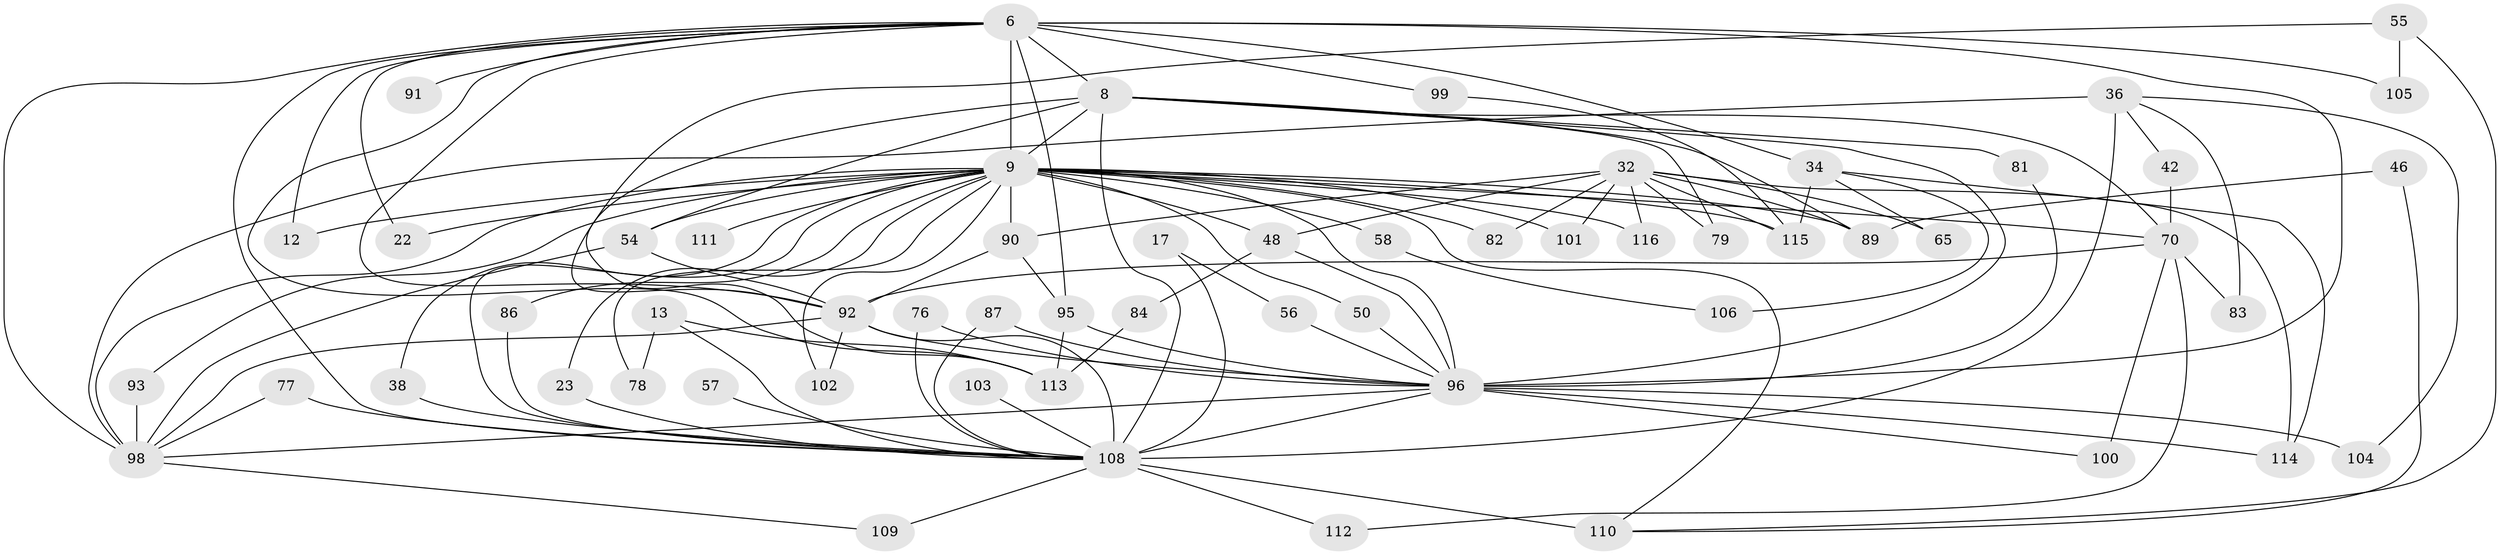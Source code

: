 // original degree distribution, {19: 0.008620689655172414, 28: 0.008620689655172414, 21: 0.017241379310344827, 13: 0.017241379310344827, 18: 0.008620689655172414, 26: 0.017241379310344827, 14: 0.008620689655172414, 8: 0.008620689655172414, 2: 0.5, 4: 0.09482758620689655, 3: 0.1896551724137931, 5: 0.07758620689655173, 6: 0.02586206896551724, 11: 0.008620689655172414, 7: 0.008620689655172414}
// Generated by graph-tools (version 1.1) at 2025/44/03/09/25 04:44:47]
// undirected, 58 vertices, 120 edges
graph export_dot {
graph [start="1"]
  node [color=gray90,style=filled];
  6 [super="+3"];
  8 [super="+5"];
  9 [super="+2"];
  12;
  13;
  17;
  22 [super="+14"];
  23;
  32;
  34;
  36 [super="+35"];
  38 [super="+19"];
  42;
  46;
  48 [super="+25"];
  50;
  54 [super="+31+53"];
  55 [super="+51"];
  56;
  57;
  58;
  65;
  70 [super="+11+20"];
  76;
  77;
  78;
  79;
  81;
  82;
  83;
  84;
  86;
  87;
  89 [super="+27+44"];
  90 [super="+66"];
  91;
  92 [super="+28+62+63"];
  93 [super="+64"];
  95 [super="+37+85"];
  96 [super="+72+94"];
  98 [super="+29+74+80+88"];
  99;
  100;
  101;
  102;
  103;
  104;
  105 [super="+15"];
  106;
  108 [super="+67+75+107+97+16+71+7"];
  109;
  110 [super="+69"];
  111;
  112;
  113 [super="+68"];
  114 [super="+49"];
  115 [super="+45+41"];
  116;
  6 -- 8 [weight=4];
  6 -- 9 [weight=4];
  6 -- 34 [weight=2];
  6 -- 91 [weight=2];
  6 -- 105 [weight=3];
  6 -- 12;
  6 -- 22 [weight=2];
  6 -- 99;
  6 -- 95 [weight=2];
  6 -- 92 [weight=2];
  6 -- 113;
  6 -- 96 [weight=5];
  6 -- 108 [weight=5];
  6 -- 98 [weight=2];
  8 -- 9 [weight=4];
  8 -- 81;
  8 -- 79;
  8 -- 89;
  8 -- 70;
  8 -- 54;
  8 -- 108 [weight=6];
  8 -- 113;
  8 -- 96 [weight=4];
  9 -- 58 [weight=2];
  9 -- 70 [weight=3];
  9 -- 82;
  9 -- 86;
  9 -- 110 [weight=3];
  9 -- 111 [weight=2];
  9 -- 115 [weight=2];
  9 -- 116;
  9 -- 22;
  9 -- 38;
  9 -- 12;
  9 -- 78;
  9 -- 23;
  9 -- 89 [weight=3];
  9 -- 101;
  9 -- 102;
  9 -- 50;
  9 -- 48;
  9 -- 54;
  9 -- 98;
  9 -- 108 [weight=6];
  9 -- 96 [weight=6];
  9 -- 93 [weight=2];
  9 -- 90;
  13 -- 78;
  13 -- 113;
  13 -- 108 [weight=2];
  17 -- 56;
  17 -- 108 [weight=2];
  23 -- 108;
  32 -- 48 [weight=2];
  32 -- 65;
  32 -- 79;
  32 -- 82;
  32 -- 101;
  32 -- 116;
  32 -- 89;
  32 -- 115;
  32 -- 114;
  32 -- 90;
  34 -- 65;
  34 -- 106;
  34 -- 114;
  34 -- 115 [weight=2];
  36 -- 42;
  36 -- 83;
  36 -- 104;
  36 -- 108 [weight=3];
  36 -- 98;
  38 -- 108 [weight=2];
  42 -- 70;
  46 -- 89;
  46 -- 110;
  48 -- 84;
  48 -- 96;
  50 -- 96;
  54 -- 92 [weight=2];
  54 -- 98;
  55 -- 105;
  55 -- 92;
  55 -- 110;
  56 -- 96;
  57 -- 108 [weight=2];
  58 -- 106;
  70 -- 112;
  70 -- 100;
  70 -- 83;
  70 -- 92 [weight=2];
  76 -- 96;
  76 -- 108;
  77 -- 108;
  77 -- 98;
  81 -- 96;
  84 -- 113;
  86 -- 108;
  87 -- 96;
  87 -- 108;
  90 -- 95;
  90 -- 92;
  92 -- 102;
  92 -- 96;
  92 -- 108 [weight=5];
  92 -- 98;
  93 -- 98 [weight=2];
  95 -- 113;
  95 -- 96 [weight=2];
  96 -- 98;
  96 -- 100;
  96 -- 104;
  96 -- 114;
  96 -- 108 [weight=5];
  98 -- 109;
  99 -- 115;
  103 -- 108;
  108 -- 109;
  108 -- 110 [weight=5];
  108 -- 112;
}
